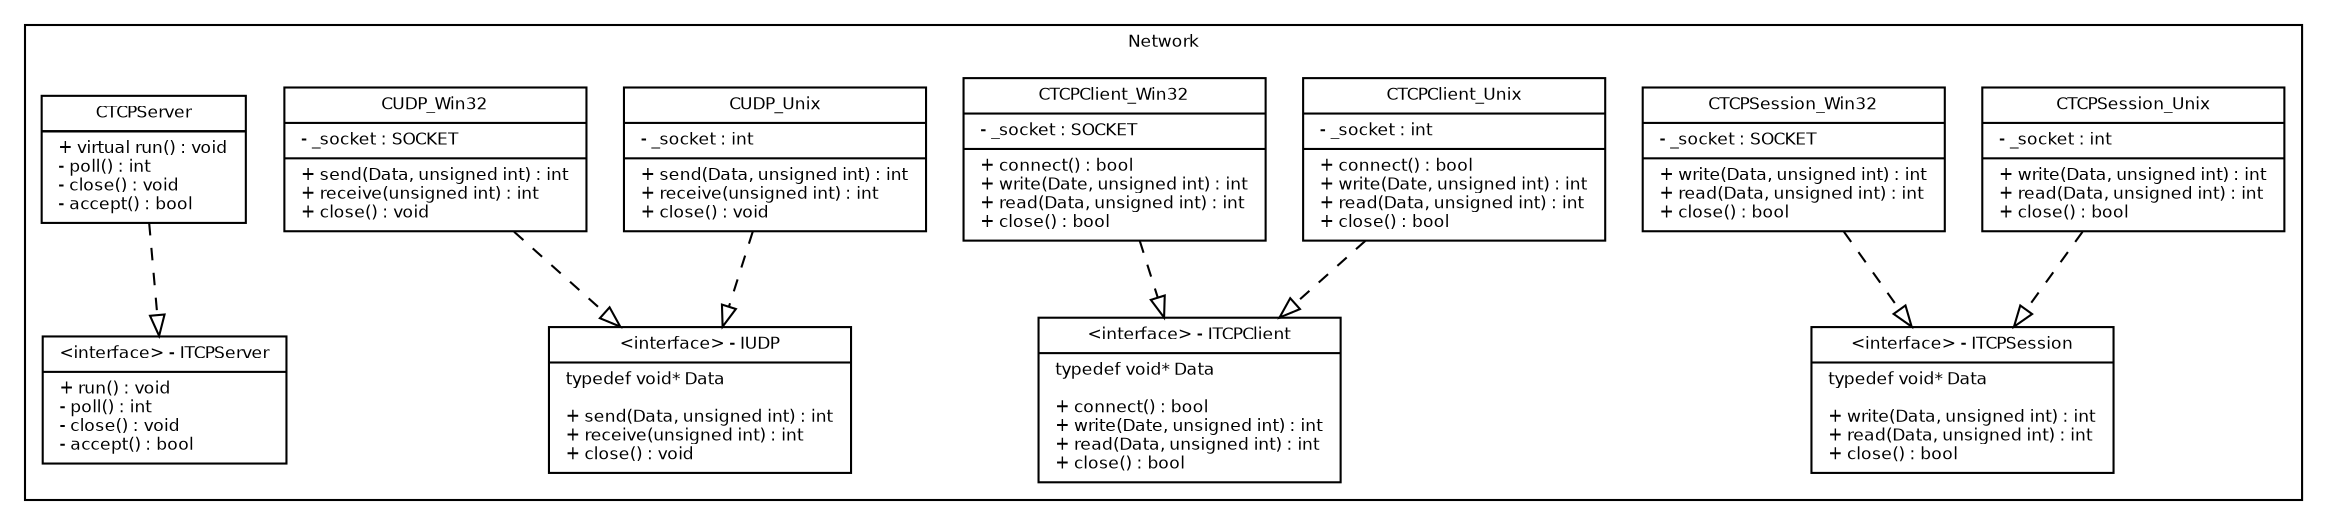 digraph G {
fontname = "Bitstream Vera Sans"
fontsize = 8

node [
fontname = "Bitstream Vera Sans"
fontsize = 8
shape = "record"
]

edge [
fontname = "Bitstream Vera Sans"
fontsize = 8
]

subgraph clusterNetwork {
label = "Network"

ITCPSession [
label = "{\
\<interface\> - ITCPSession|\
typedef void* Data\l\l\
+ write(Data, unsigned int) : int\l\
+ read(Data, unsigned int) : int\l\
+ close() : bool\l\
}"
]

CTCPSession_Unix [
label = "{\
CTCPSession_Unix|\
- _socket : int\l|\
+ write(Data, unsigned int) : int\l\
+ read(Data, unsigned int) : int\l\
+ close() : bool\l\
}"
]

CTCPSession_Win32 [
label = "{\
CTCPSession_Win32|\
- _socket : SOCKET\l|\
+ write(Data, unsigned int) : int\l\
+ read(Data, unsigned int) : int\l\
+ close() : bool\l\
}"
]

edge [
arrowhead = "onormal"
style = "dashed"
]

CTCPSession_Unix -> ITCPSession
CTCPSession_Win32 -> ITCPSession

ITCPClient [
label = "{\
\<interface\> - ITCPClient|\
typedef void* Data\l\l\
+ connect() : bool\l\
+ write(Date, unsigned int) : int\l\
+ read(Data, unsigned int) : int\l\
+ close() : bool\l\
}"
]

CTCPClient_Unix [
label = "{\
CTCPClient_Unix|\
- _socket : int\l|\
+ connect() : bool\l\
+ write(Date, unsigned int) : int\l\
+ read(Data, unsigned int) : int\l\
+ close() : bool\l\
}"
]

CTCPClient_Win32 [
label = "{\
CTCPClient_Win32|\
- _socket : SOCKET\l|\
+ connect() : bool\l\
+ write(Date, unsigned int) : int\l\
+ read(Data, unsigned int) : int\l\
+ close() : bool\l\
}"
]


edge [
arrowhead = "onormal"
style = "dashed"
]

CTCPClient_Unix -> ITCPClient
CTCPClient_Win32 -> ITCPClient

IUDP [
label = "{\
\<interface\> - IUDP|\
typedef void* Data\l\l\
+ send(Data, unsigned int) : int\l\
+ receive(unsigned int) : int\l\
+ close() : void\l\
}"
]

CUDP_Unix [
label = "{\
CUDP_Unix|\
- _socket : int\l|\
+ send(Data, unsigned int) : int\l\
+ receive(unsigned int) : int\l\
+ close() : void\l\
}"
]

CUDP_Win32 [
label = "{\
CUDP_Win32|\
- _socket : SOCKET\l|\
+ send(Data, unsigned int) : int\l\
+ receive(unsigned int) : int\l\
+ close() : void\l\
}"
]

edge [
arrowhead = "onormal"
style = "dashed"
]

CUDP_Unix -> IUDP
CUDP_Win32 -> IUDP

ITCPServer [
label = "{\
\<interface\> - ITCPServer|\
+ run() : void\l\
- poll() : int\l\
- close() : void\l\
- accept() : bool\l\
}"
]

CTCPServer [
label = "{\
CTCPServer|\
- _port : short\l\
- _sessions : std::list<ITCPSession*>\l|\
+ virtual run() : void\l\
- poll() : int\l\
- close() : void\l\
- accept() : bool\l\
}"
]

edge [
arrowhead = "onormal"
style = "dashed"
]

CTCPServer -> ITCPServer

}

}
